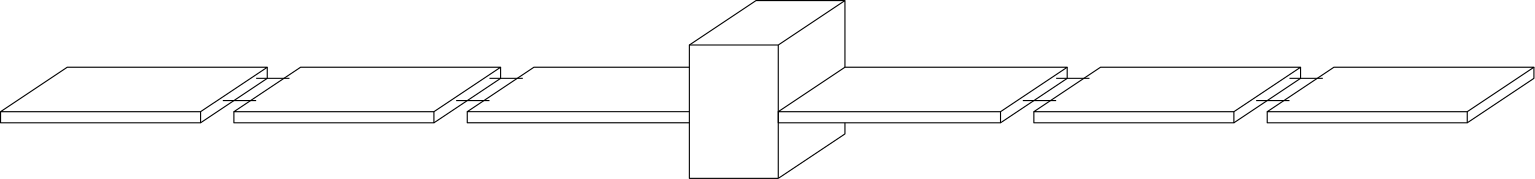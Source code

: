 <?xml version="1.0"?>
<!DOCTYPE ipe SYSTEM "ipe.dtd">
<ipe version="70206" creator="Ipe 7.2.7">
<info created="D:20181025152147" modified="D:20181025152317"/>
<ipestyle name="basic">
<symbol name="arrow/arc(spx)">
<path stroke="sym-stroke" fill="sym-stroke" pen="sym-pen">
0 0 m
-1 0.333 l
-1 -0.333 l
h
</path>
</symbol>
<symbol name="arrow/farc(spx)">
<path stroke="sym-stroke" fill="white" pen="sym-pen">
0 0 m
-1 0.333 l
-1 -0.333 l
h
</path>
</symbol>
<symbol name="arrow/ptarc(spx)">
<path stroke="sym-stroke" fill="sym-stroke" pen="sym-pen">
0 0 m
-1 0.333 l
-0.8 0 l
-1 -0.333 l
h
</path>
</symbol>
<symbol name="arrow/fptarc(spx)">
<path stroke="sym-stroke" fill="white" pen="sym-pen">
0 0 m
-1 0.333 l
-0.8 0 l
-1 -0.333 l
h
</path>
</symbol>
<symbol name="mark/circle(sx)" transformations="translations">
<path fill="sym-stroke">
0.6 0 0 0.6 0 0 e
0.4 0 0 0.4 0 0 e
</path>
</symbol>
<symbol name="mark/disk(sx)" transformations="translations">
<path fill="sym-stroke">
0.6 0 0 0.6 0 0 e
</path>
</symbol>
<symbol name="mark/fdisk(sfx)" transformations="translations">
<group>
<path fill="sym-fill">
0.5 0 0 0.5 0 0 e
</path>
<path fill="sym-stroke" fillrule="eofill">
0.6 0 0 0.6 0 0 e
0.4 0 0 0.4 0 0 e
</path>
</group>
</symbol>
<symbol name="mark/box(sx)" transformations="translations">
<path fill="sym-stroke" fillrule="eofill">
-0.6 -0.6 m
0.6 -0.6 l
0.6 0.6 l
-0.6 0.6 l
h
-0.4 -0.4 m
0.4 -0.4 l
0.4 0.4 l
-0.4 0.4 l
h
</path>
</symbol>
<symbol name="mark/square(sx)" transformations="translations">
<path fill="sym-stroke">
-0.6 -0.6 m
0.6 -0.6 l
0.6 0.6 l
-0.6 0.6 l
h
</path>
</symbol>
<symbol name="mark/fsquare(sfx)" transformations="translations">
<group>
<path fill="sym-fill">
-0.5 -0.5 m
0.5 -0.5 l
0.5 0.5 l
-0.5 0.5 l
h
</path>
<path fill="sym-stroke" fillrule="eofill">
-0.6 -0.6 m
0.6 -0.6 l
0.6 0.6 l
-0.6 0.6 l
h
-0.4 -0.4 m
0.4 -0.4 l
0.4 0.4 l
-0.4 0.4 l
h
</path>
</group>
</symbol>
<symbol name="mark/cross(sx)" transformations="translations">
<group>
<path fill="sym-stroke">
-0.43 -0.57 m
0.57 0.43 l
0.43 0.57 l
-0.57 -0.43 l
h
</path>
<path fill="sym-stroke">
-0.43 0.57 m
0.57 -0.43 l
0.43 -0.57 l
-0.57 0.43 l
h
</path>
</group>
</symbol>
<symbol name="arrow/fnormal(spx)">
<path stroke="sym-stroke" fill="white" pen="sym-pen">
0 0 m
-1 0.333 l
-1 -0.333 l
h
</path>
</symbol>
<symbol name="arrow/pointed(spx)">
<path stroke="sym-stroke" fill="sym-stroke" pen="sym-pen">
0 0 m
-1 0.333 l
-0.8 0 l
-1 -0.333 l
h
</path>
</symbol>
<symbol name="arrow/fpointed(spx)">
<path stroke="sym-stroke" fill="white" pen="sym-pen">
0 0 m
-1 0.333 l
-0.8 0 l
-1 -0.333 l
h
</path>
</symbol>
<symbol name="arrow/linear(spx)">
<path stroke="sym-stroke" pen="sym-pen">
-1 0.333 m
0 0 l
-1 -0.333 l
</path>
</symbol>
<symbol name="arrow/fdouble(spx)">
<path stroke="sym-stroke" fill="white" pen="sym-pen">
0 0 m
-1 0.333 l
-1 -0.333 l
h
-1 0 m
-2 0.333 l
-2 -0.333 l
h
</path>
</symbol>
<symbol name="arrow/double(spx)">
<path stroke="sym-stroke" fill="sym-stroke" pen="sym-pen">
0 0 m
-1 0.333 l
-1 -0.333 l
h
-1 0 m
-2 0.333 l
-2 -0.333 l
h
</path>
</symbol>
<pen name="heavier" value="0.8"/>
<pen name="fat" value="1.2"/>
<pen name="ultrafat" value="2"/>
<symbolsize name="large" value="5"/>
<symbolsize name="small" value="2"/>
<symbolsize name="tiny" value="1.1"/>
<arrowsize name="large" value="10"/>
<arrowsize name="small" value="5"/>
<arrowsize name="tiny" value="3"/>
<color name="red" value="1 0 0"/>
<color name="green" value="0 1 0"/>
<color name="blue" value="0 0 1"/>
<color name="yellow" value="1 1 0"/>
<color name="orange" value="1 0.647 0"/>
<color name="gold" value="1 0.843 0"/>
<color name="purple" value="0.627 0.125 0.941"/>
<color name="gray" value="0.745"/>
<color name="brown" value="0.647 0.165 0.165"/>
<color name="navy" value="0 0 0.502"/>
<color name="pink" value="1 0.753 0.796"/>
<color name="seagreen" value="0.18 0.545 0.341"/>
<color name="turquoise" value="0.251 0.878 0.816"/>
<color name="violet" value="0.933 0.51 0.933"/>
<color name="darkblue" value="0 0 0.545"/>
<color name="darkcyan" value="0 0.545 0.545"/>
<color name="darkgray" value="0.663"/>
<color name="darkgreen" value="0 0.392 0"/>
<color name="darkmagenta" value="0.545 0 0.545"/>
<color name="darkorange" value="1 0.549 0"/>
<color name="darkred" value="0.545 0 0"/>
<color name="lightblue" value="0.678 0.847 0.902"/>
<color name="lightcyan" value="0.878 1 1"/>
<color name="lightgray" value="0.827"/>
<color name="lightgreen" value="0.565 0.933 0.565"/>
<color name="lightyellow" value="1 1 0.878"/>
<dashstyle name="dashed" value="[4] 0"/>
<dashstyle name="dotted" value="[1 3] 0"/>
<dashstyle name="dash dotted" value="[4 2 1 2] 0"/>
<dashstyle name="dash dot dotted" value="[4 2 1 2 1 2] 0"/>
<textsize name="large" value="\large"/>
<textsize name="Large" value="\Large"/>
<textsize name="LARGE" value="\LARGE"/>
<textsize name="huge" value="\huge"/>
<textsize name="Huge" value="\Huge"/>
<textsize name="small" value="\small"/>
<textsize name="footnote" value="\footnotesize"/>
<textsize name="tiny" value="\tiny"/>
<textstyle name="center" begin="\begin{center}" end="\end{center}"/>
<textstyle name="itemize" begin="\begin{itemize}" end="\end{itemize}"/>
<textstyle name="item" begin="\begin{itemize}\item{}" end="\end{itemize}"/>
<gridsize name="4 pts" value="4"/>
<gridsize name="8 pts (~3 mm)" value="8"/>
<gridsize name="16 pts (~6 mm)" value="16"/>
<gridsize name="32 pts (~12 mm)" value="32"/>
<gridsize name="10 pts (~3.5 mm)" value="10"/>
<gridsize name="20 pts (~7 mm)" value="20"/>
<gridsize name="14 pts (~5 mm)" value="14"/>
<gridsize name="28 pts (~10 mm)" value="28"/>
<gridsize name="56 pts (~20 mm)" value="56"/>
<anglesize name="90 deg" value="90"/>
<anglesize name="60 deg" value="60"/>
<anglesize name="45 deg" value="45"/>
<anglesize name="30 deg" value="30"/>
<anglesize name="22.5 deg" value="22.5"/>
<opacity name="10%" value="0.1"/>
<opacity name="30%" value="0.3"/>
<opacity name="50%" value="0.5"/>
<opacity name="75%" value="0.75"/>
<tiling name="falling" angle="-60" step="4" width="1"/>
<tiling name="rising" angle="30" step="4" width="1"/>
</ipestyle>
<page>
<layer name="alpha"/>
<view layers="alpha" active="alpha"/>
<path layer="alpha" matrix="0.500065 0 0 0.500065 191.95 367.952" stroke="black">
224 656 m
384 656 l
432 688 l
272 688 l
h
</path>
<path matrix="0.500065 0 0 0.500065 191.95 367.952" stroke="black">
224 656 m
224 648 l
384 648 l
384 656 l
</path>
<path matrix="0.500065 0 0 0.500065 191.95 367.952" stroke="black">
384 648 m
432 680 l
432 688 l
</path>
<path matrix="0.500065 0 0 0.500065 191.95 367.952" stroke="black">
224 608 m
224 704 l
</path>
<path matrix="0.500065 0 0 0.500065 191.95 367.952" stroke="black">
224 608 m
272 640 l
272 648 l
</path>
<path matrix="0.500065 0 0 0.500065 191.95 367.952" stroke="black">
272 688 m
272 736 l
224 704 l
</path>
<path matrix="0.500065 0 0 0.500065 191.95 367.952" stroke="black">
224 608 m
160 608 l
160 704 l
224 704 l
</path>
<path matrix="0.500065 0 0 0.500065 191.95 367.952" stroke="black">
160 704 m
208 736 l
272 736 l
</path>
<path matrix="0.500065 0 0 0.500065 251.958 367.952" stroke="black">
288 656 m
432 656 l
480 688 l
336 688 l
h
</path>
<path matrix="0.500065 0 0 0.500065 251.958 367.952" stroke="black">
288 656 m
288 648 l
432 648 l
432 656 l
</path>
<path matrix="0.500065 0 0 0.500065 251.958 367.952" stroke="black">
432 648 m
480 680 l
480 688 l
</path>
<path matrix="0.500065 0 0 0.500065 335.969 367.952" stroke="black">
288 656 m
432 656 l
480 688 l
336 688 l
h
</path>
<path matrix="0.500065 0 0 0.500065 335.969 367.952" stroke="black">
288 656 m
288 648 l
432 648 l
432 656 l
</path>
<path matrix="0.500065 0 0 0.500065 335.969 367.952" stroke="black">
432 648 m
480 680 l
480 688 l
</path>
<path stroke="black">
272 696 m
192 696 l
216 712 l
272 712 l
</path>
<path stroke="black">
272 692 m
192 692 l
192 696 l
</path>
<path matrix="1 0 0 1 308 8" stroke="black">
108 700 m
96 700 l
</path>
<path matrix="1 0 0 1 296 0" stroke="black">
108 700 m
96 700 l
</path>
<path matrix="1 0 0 1 380 0" stroke="black">
108 700 m
96 700 l
</path>
<path matrix="1 0 0 1 392 8" stroke="black">
108 700 m
96 700 l
</path>
<path matrix="0.500065 0 0 0.500065 -36.031 367.952" stroke="black">
288 656 m
432 656 l
480 688 l
336 688 l
h
</path>
<path matrix="0.500065 0 0 0.500065 -36.031 367.952" stroke="black">
288 656 m
288 648 l
432 648 l
432 656 l
</path>
<path matrix="0.500065 0 0 0.500065 -36.031 367.952" stroke="black">
432 648 m
480 680 l
480 688 l
</path>
<path matrix="1 0 0 1 8 0" stroke="black">
108 700 m
96 700 l
</path>
<path matrix="1 0 0 1 20 8" stroke="black">
108 700 m
96 700 l
</path>
<path matrix="0.500065 0 0 0.500065 -120.031 367.952" stroke="black">
288 656 m
432 656 l
480 688 l
336 688 l
h
</path>
<path matrix="0.500065 0 0 0.500065 -120.031 367.952" stroke="black">
288 656 m
288 648 l
432 648 l
432 656 l
</path>
<path matrix="0.500065 0 0 0.500065 -120.031 367.952" stroke="black">
432 648 m
480 680 l
480 688 l
</path>
<path stroke="black">
188 700 m
200 700 l
</path>
<path stroke="black">
200 708 m
212 708 l
</path>
</page>
</ipe>
